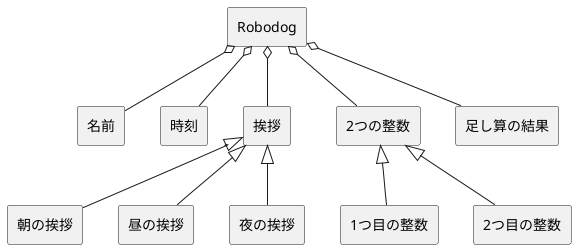@startuml Robodogドメインモデル図
skinparam componentStyle rectangle

' Robodog
[Robodog] o-- [名前]
[Robodog] o-- [時刻]
[Robodog] o-- [挨拶]
[Robodog] o-- [2つの整数]
[Robodog] o-- [足し算の結果]

[挨拶] <|-- [朝の挨拶]
[挨拶] <|-- [昼の挨拶]
[挨拶] <|-- [夜の挨拶]
[2つの整数] <|-- [1つ目の整数]
[2つの整数] <|-- [2つ目の整数]

@enduml
